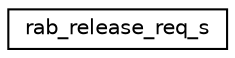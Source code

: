 digraph "Graphical Class Hierarchy"
{
 // LATEX_PDF_SIZE
  edge [fontname="Helvetica",fontsize="10",labelfontname="Helvetica",labelfontsize="10"];
  node [fontname="Helvetica",fontsize="10",shape=record];
  rankdir="LR";
  Node0 [label="rab_release_req_s",height=0.2,width=0.4,color="black", fillcolor="white", style="filled",URL="$structrab__release__req__s.html",tooltip=" "];
}
